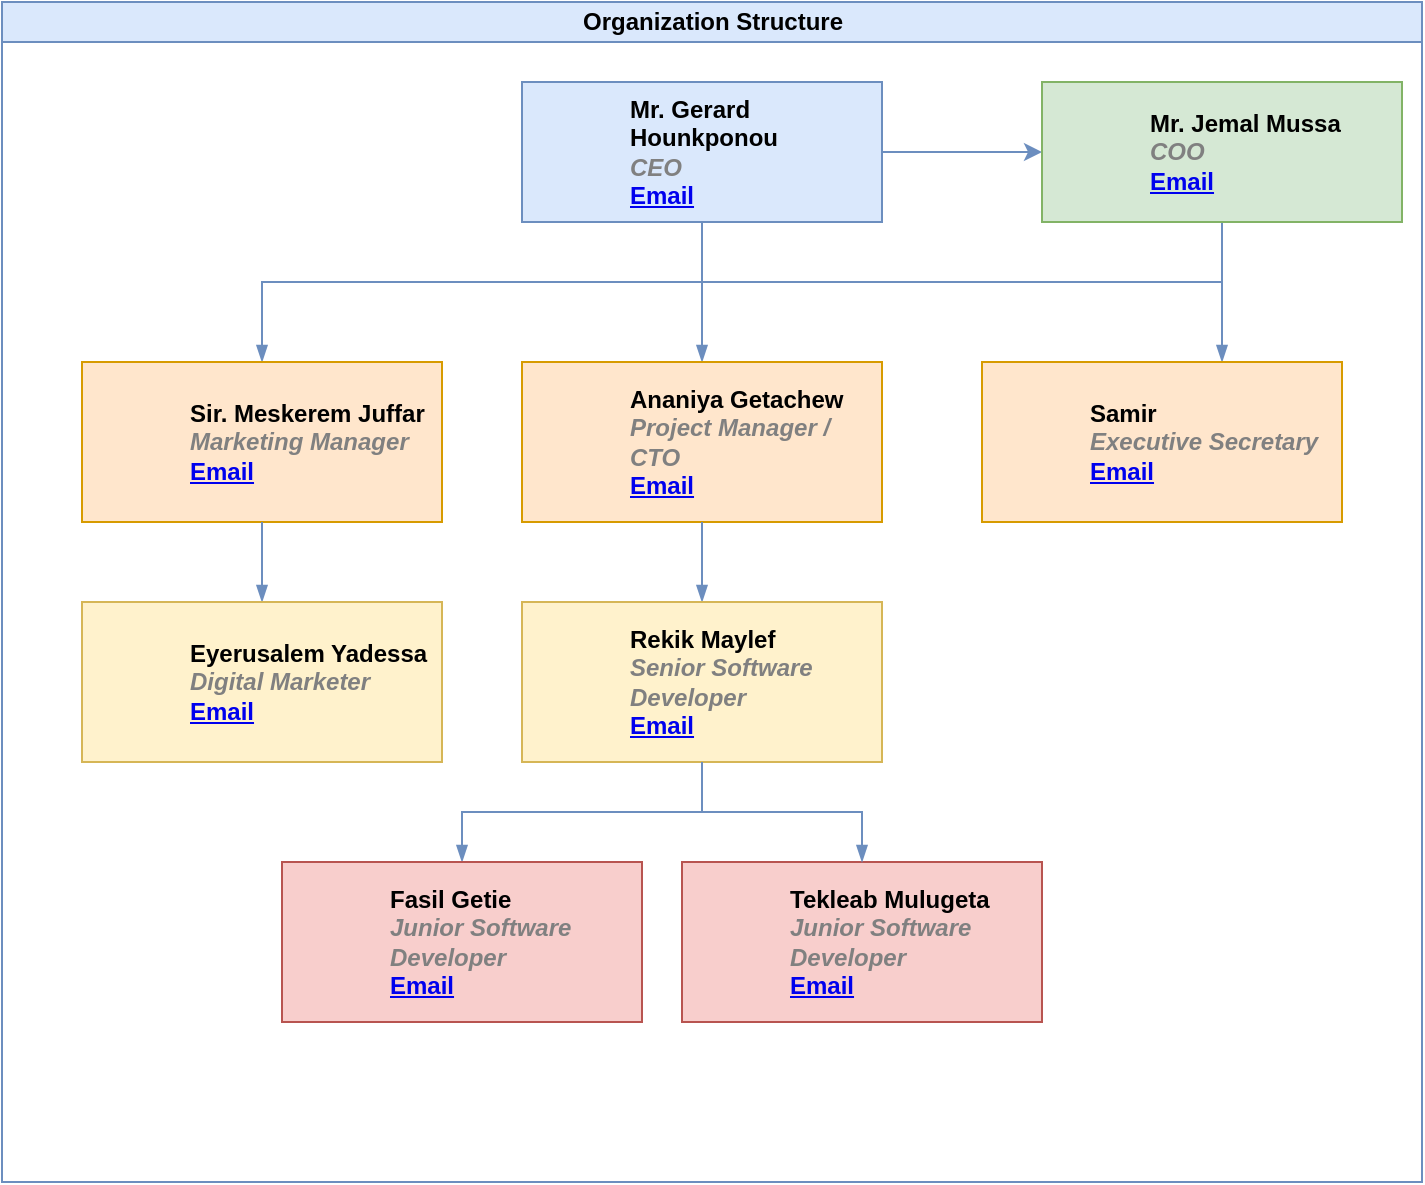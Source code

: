 <mxfile version="22.0.6" type="github">
  <diagram id="prtHgNgQTEPvFCAcTncT" name="Page-1">
    <mxGraphModel dx="880" dy="454" grid="1" gridSize="10" guides="1" tooltips="1" connect="1" arrows="1" fold="1" page="1" pageScale="1" pageWidth="827" pageHeight="1169" math="0" shadow="0">
      <root>
        <mxCell id="0" />
        <mxCell id="1" parent="0" />
        <mxCell id="dNxyNK7c78bLwvsdeMH5-11" value="Organization Structure" style="swimlane;html=1;startSize=20;horizontal=1;containerType=tree;glass=0;fillColor=#dae8fc;strokeColor=#6c8ebf;" parent="1" vertex="1">
          <mxGeometry x="40" y="60" width="710" height="590" as="geometry" />
        </mxCell>
        <UserObject label="%name%&lt;br&gt;&lt;i style=&quot;color: gray&quot;&gt;%position%&lt;/i&gt;&lt;br&gt;&lt;a href=&quot;mailto:%email%&quot;&gt;Email&lt;/a&gt;" name="Mr. Gerard Hounkponou" position="CEO" location="Abyssinya Building, 3rd floor, near Bole MedhaneAlem" email="contact@creavers.com" placeholders="1" link="https://creavers.com" id="dNxyNK7c78bLwvsdeMH5-12">
          <mxCell style="label;image=https://cdn3.iconfinder.com/data/icons/user-avatars-1/512/users-2-128.png;whiteSpace=wrap;html=1;rounded=0;glass=0;treeMoving=1;treeFolding=1;fillColor=#dae8fc;strokeColor=#6c8ebf;" parent="dNxyNK7c78bLwvsdeMH5-11" vertex="1">
            <mxGeometry x="260" y="40" width="180" height="70" as="geometry" />
          </mxCell>
        </UserObject>
        <mxCell id="dNxyNK7c78bLwvsdeMH5-13" value="" style="endArrow=blockThin;endFill=1;fontSize=11;edgeStyle=elbowEdgeStyle;elbow=vertical;rounded=0;fillColor=#dae8fc;strokeColor=#6c8ebf;" parent="dNxyNK7c78bLwvsdeMH5-11" source="dNxyNK7c78bLwvsdeMH5-12" target="dNxyNK7c78bLwvsdeMH5-14" edge="1">
          <mxGeometry relative="1" as="geometry">
            <Array as="points">
              <mxPoint x="240" y="140" />
            </Array>
          </mxGeometry>
        </mxCell>
        <UserObject label="%name%&lt;br&gt;&lt;i style=&quot;color: gray&quot;&gt;%position%&lt;/i&gt;&lt;br&gt;&lt;a href=&quot;mailto:%email%&quot;&gt;Email&lt;/a&gt;" name="Sir. Meskerem Juffar" position="Marketing Manager" location="Office 2" email="contact@creavers.com" placeholders="1" link="https://creavers.com" id="dNxyNK7c78bLwvsdeMH5-14">
          <mxCell style="label;image=https://cdn3.iconfinder.com/data/icons/user-avatars-1/512/users-3-128.png;whiteSpace=wrap;html=1;rounded=0;glass=0;treeFolding=1;treeMoving=1;fillColor=#ffe6cc;strokeColor=#d79b00;" parent="dNxyNK7c78bLwvsdeMH5-11" vertex="1">
            <mxGeometry x="40" y="180" width="180" height="80" as="geometry" />
          </mxCell>
        </UserObject>
        <mxCell id="dNxyNK7c78bLwvsdeMH5-15" value="" style="endArrow=blockThin;endFill=1;fontSize=11;edgeStyle=elbowEdgeStyle;elbow=vertical;rounded=0;fillColor=#dae8fc;strokeColor=#6c8ebf;" parent="dNxyNK7c78bLwvsdeMH5-11" source="dNxyNK7c78bLwvsdeMH5-12" target="dNxyNK7c78bLwvsdeMH5-16" edge="1">
          <mxGeometry relative="1" as="geometry" />
        </mxCell>
        <UserObject label="%name%&lt;br&gt;&lt;i style=&quot;color: gray&quot;&gt;%position%&lt;/i&gt;&lt;br&gt;&lt;a href=&quot;mailto:%email%&quot;&gt;Email&lt;/a&gt;" name="Ananiya Getachew" position="Project Manager / CTO" location="Abyssinya Building, 3rd floor, near Bole MedhaneAlem" email="contact@creavers.com" placeholders="1" link="https://creavers.com" id="dNxyNK7c78bLwvsdeMH5-16">
          <mxCell style="label;image=https://cdn3.iconfinder.com/data/icons/user-avatars-1/512/users-9-2-128.png;whiteSpace=wrap;html=1;rounded=0;glass=0;treeFolding=1;treeMoving=1;fillColor=#ffe6cc;strokeColor=#d79b00;" parent="dNxyNK7c78bLwvsdeMH5-11" vertex="1">
            <mxGeometry x="260" y="180" width="180" height="80" as="geometry" />
          </mxCell>
        </UserObject>
        <mxCell id="dNxyNK7c78bLwvsdeMH5-17" value="" style="endArrow=blockThin;endFill=1;fontSize=11;edgeStyle=elbowEdgeStyle;elbow=vertical;rounded=0;exitX=0.5;exitY=1;exitDx=0;exitDy=0;fillColor=#dae8fc;strokeColor=#6c8ebf;" parent="dNxyNK7c78bLwvsdeMH5-11" source="R47WpOzAu4U2Wh8acil--2" target="dNxyNK7c78bLwvsdeMH5-18" edge="1">
          <mxGeometry relative="1" as="geometry">
            <Array as="points">
              <mxPoint x="610" y="145" />
            </Array>
          </mxGeometry>
        </mxCell>
        <UserObject label="%name%&lt;br&gt;&lt;i style=&quot;color: gray&quot;&gt;%position%&lt;/i&gt;&lt;br&gt;&lt;a href=&quot;mailto:%email%&quot;&gt;Email&lt;/a&gt;" name="Samir" position="Executive Secretary" location="Abyssinya Building, 3rd floor, near Bole MedhaneAlem" email="contact@creavers.com" placeholders="1" link="https://creavers.com" id="dNxyNK7c78bLwvsdeMH5-18">
          <mxCell style="label;image=https://cdn3.iconfinder.com/data/icons/user-avatars-1/512/users-3-128.png;whiteSpace=wrap;html=1;rounded=0;glass=0;fillColor=#ffe6cc;strokeColor=#d79b00;" parent="dNxyNK7c78bLwvsdeMH5-11" vertex="1">
            <mxGeometry x="490" y="180" width="180" height="80" as="geometry" />
          </mxCell>
        </UserObject>
        <mxCell id="R47WpOzAu4U2Wh8acil--1" value="" style="edgeStyle=orthogonalEdgeStyle;rounded=0;orthogonalLoop=1;jettySize=auto;html=1;fillColor=#dae8fc;strokeColor=#6c8ebf;" edge="1" source="dNxyNK7c78bLwvsdeMH5-12" target="R47WpOzAu4U2Wh8acil--2" parent="dNxyNK7c78bLwvsdeMH5-11">
          <mxGeometry relative="1" as="geometry" />
        </mxCell>
        <mxCell id="R47WpOzAu4U2Wh8acil--13" style="edgeStyle=orthogonalEdgeStyle;rounded=0;orthogonalLoop=1;jettySize=auto;html=1;strokeColor=#6c8ebf;endArrow=none;endFill=0;fillColor=#dae8fc;" edge="1" parent="dNxyNK7c78bLwvsdeMH5-11">
          <mxGeometry relative="1" as="geometry">
            <mxPoint x="350" y="140" as="targetPoint" />
            <mxPoint x="610" y="140" as="sourcePoint" />
            <Array as="points">
              <mxPoint x="610" y="140" />
              <mxPoint x="351" y="140" />
            </Array>
          </mxGeometry>
        </mxCell>
        <UserObject label="%name%&lt;br&gt;&lt;i style=&quot;color: gray&quot;&gt;%position%&lt;/i&gt;&lt;br&gt;&lt;a href=&quot;mailto:%email%&quot;&gt;Email&lt;/a&gt;" name="Mr. Jemal Mussa" position="COO" location="Abyssinya Building, 3rd floor, near Bole MedhaneAlem" email="contact@creavers.com" placeholders="1" link="https://creavers.com" id="R47WpOzAu4U2Wh8acil--2">
          <mxCell style="label;image=https://cdn3.iconfinder.com/data/icons/user-avatars-1/512/users-2-128.png;whiteSpace=wrap;html=1;rounded=0;glass=0;treeMoving=1;treeFolding=1;fillColor=#d5e8d4;strokeColor=#82b366;" vertex="1" parent="dNxyNK7c78bLwvsdeMH5-11">
            <mxGeometry x="520" y="40" width="180" height="70" as="geometry" />
          </mxCell>
        </UserObject>
        <mxCell id="R47WpOzAu4U2Wh8acil--3" value="" style="endArrow=blockThin;endFill=1;fontSize=11;edgeStyle=elbowEdgeStyle;elbow=vertical;rounded=0;fillColor=#dae8fc;strokeColor=#6c8ebf;" edge="1" target="R47WpOzAu4U2Wh8acil--4" source="dNxyNK7c78bLwvsdeMH5-14" parent="dNxyNK7c78bLwvsdeMH5-11">
          <mxGeometry relative="1" as="geometry">
            <mxPoint x="390" y="170" as="sourcePoint" />
          </mxGeometry>
        </mxCell>
        <UserObject label="%name%&lt;br&gt;&lt;i style=&quot;color: gray&quot;&gt;%position%&lt;/i&gt;&lt;br&gt;&lt;a href=&quot;mailto:%email%&quot;&gt;Email&lt;/a&gt;" name="Eyerusalem Yadessa" position="Digital Marketer" location="Abyssinya Building, 3rd floor, near Bole MedhaneAlem" email="contact@creavers.com" placeholders="1" link="https://creavers.com" id="R47WpOzAu4U2Wh8acil--4">
          <mxCell style="label;image=https://cdn3.iconfinder.com/data/icons/user-avatars-1/512/users-3-128.png;whiteSpace=wrap;html=1;rounded=0;glass=0;treeFolding=1;treeMoving=1;fillColor=#fff2cc;strokeColor=#d6b656;" vertex="1" parent="dNxyNK7c78bLwvsdeMH5-11">
            <mxGeometry x="40" y="300" width="180" height="80" as="geometry" />
          </mxCell>
        </UserObject>
        <mxCell id="R47WpOzAu4U2Wh8acil--7" value="" style="endArrow=blockThin;endFill=1;fontSize=11;edgeStyle=elbowEdgeStyle;elbow=vertical;rounded=0;fillColor=#dae8fc;strokeColor=#6c8ebf;" edge="1" target="R47WpOzAu4U2Wh8acil--8" source="dNxyNK7c78bLwvsdeMH5-16" parent="dNxyNK7c78bLwvsdeMH5-11">
          <mxGeometry relative="1" as="geometry">
            <mxPoint x="390" y="170" as="sourcePoint" />
          </mxGeometry>
        </mxCell>
        <UserObject label="%name%&lt;br&gt;&lt;i style=&quot;color: gray&quot;&gt;%position%&lt;/i&gt;&lt;br&gt;&lt;a href=&quot;mailto:%email%&quot;&gt;Email&lt;/a&gt;" name="Rekik Maylef" position="Senior Software Developer" location="Abyssinya Building, 3rd floor, near Bole MedhaneAlem" email="contact@creavers.com" placeholders="1" link="https://creavers.com" id="R47WpOzAu4U2Wh8acil--8">
          <mxCell style="label;image=https://cdn3.iconfinder.com/data/icons/user-avatars-1/512/users-3-128.png;whiteSpace=wrap;html=1;rounded=0;glass=0;treeFolding=1;treeMoving=1;fillColor=#fff2cc;strokeColor=#d6b656;" vertex="1" parent="dNxyNK7c78bLwvsdeMH5-11">
            <mxGeometry x="260" y="300" width="180" height="80" as="geometry" />
          </mxCell>
        </UserObject>
        <mxCell id="R47WpOzAu4U2Wh8acil--9" value="" style="endArrow=blockThin;endFill=1;fontSize=11;edgeStyle=elbowEdgeStyle;elbow=vertical;rounded=0;fillColor=#dae8fc;strokeColor=#6c8ebf;" edge="1" target="R47WpOzAu4U2Wh8acil--10" parent="dNxyNK7c78bLwvsdeMH5-11">
          <mxGeometry relative="1" as="geometry">
            <mxPoint x="350" y="380" as="sourcePoint" />
          </mxGeometry>
        </mxCell>
        <UserObject label="%name%&lt;br&gt;&lt;i style=&quot;color: gray&quot;&gt;%position%&lt;/i&gt;&lt;br&gt;&lt;a href=&quot;mailto:%email%&quot;&gt;Email&lt;/a&gt;" name="Fasil Getie" position="Junior Software Developer" location="Abyssinya Building, 3rd floor, near Bole MedhaneAlem" email="contact@creavers.com" placeholders="1" link="https://creavers.com" id="R47WpOzAu4U2Wh8acil--10">
          <mxCell style="label;image=https://cdn3.iconfinder.com/data/icons/user-avatars-1/512/users-9-2-128.png;whiteSpace=wrap;html=1;rounded=0;glass=0;treeFolding=1;treeMoving=1;fillColor=#f8cecc;strokeColor=#b85450;" vertex="1" parent="dNxyNK7c78bLwvsdeMH5-11">
            <mxGeometry x="140" y="430" width="180" height="80" as="geometry" />
          </mxCell>
        </UserObject>
        <UserObject label="%name%&lt;br&gt;&lt;i style=&quot;color: gray&quot;&gt;%position%&lt;/i&gt;&lt;br&gt;&lt;a href=&quot;mailto:%email%&quot;&gt;Email&lt;/a&gt;" name="Tekleab Mulugeta " position="Junior Software Developer" location="Abyssinya Building, 3rd floor, near Bole MedhaneAlem" email="contact@creavers.com" placeholders="1" link="https://creavers.com" id="R47WpOzAu4U2Wh8acil--11">
          <mxCell style="label;image=https://cdn3.iconfinder.com/data/icons/user-avatars-1/512/users-9-2-128.png;whiteSpace=wrap;html=1;rounded=0;glass=0;treeFolding=1;treeMoving=1;fillColor=#f8cecc;strokeColor=#b85450;" vertex="1" parent="dNxyNK7c78bLwvsdeMH5-11">
            <mxGeometry x="340" y="430" width="180" height="80" as="geometry" />
          </mxCell>
        </UserObject>
        <mxCell id="R47WpOzAu4U2Wh8acil--12" value="" style="endArrow=blockThin;endFill=1;fontSize=11;edgeStyle=elbowEdgeStyle;elbow=vertical;rounded=0;exitX=0.5;exitY=1;exitDx=0;exitDy=0;fillColor=#dae8fc;strokeColor=#6c8ebf;" edge="1" parent="dNxyNK7c78bLwvsdeMH5-11" source="R47WpOzAu4U2Wh8acil--8" target="R47WpOzAu4U2Wh8acil--11">
          <mxGeometry relative="1" as="geometry">
            <mxPoint x="350" y="260" as="sourcePoint" />
            <mxPoint x="540" y="300" as="targetPoint" />
          </mxGeometry>
        </mxCell>
      </root>
    </mxGraphModel>
  </diagram>
</mxfile>
